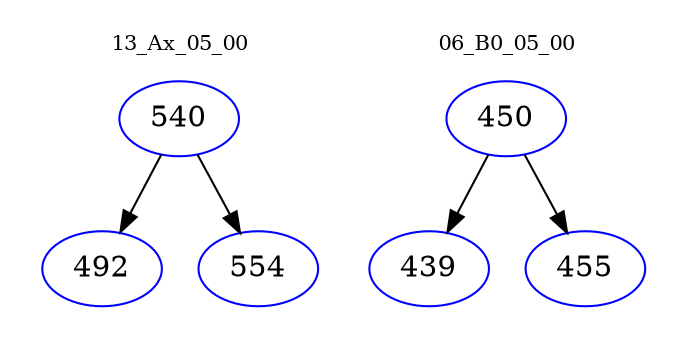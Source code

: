 digraph{
subgraph cluster_0 {
color = white
label = "13_Ax_05_00";
fontsize=10;
T0_540 [label="540", color="blue"]
T0_540 -> T0_492 [color="black"]
T0_492 [label="492", color="blue"]
T0_540 -> T0_554 [color="black"]
T0_554 [label="554", color="blue"]
}
subgraph cluster_1 {
color = white
label = "06_B0_05_00";
fontsize=10;
T1_450 [label="450", color="blue"]
T1_450 -> T1_439 [color="black"]
T1_439 [label="439", color="blue"]
T1_450 -> T1_455 [color="black"]
T1_455 [label="455", color="blue"]
}
}
